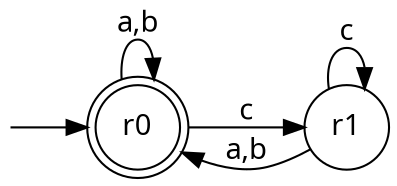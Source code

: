 digraph ej07_m3 {
	dpi=300
    rankdir=LR
	fontname="Ubuntu Mono"
	node [fontname="Ubuntu Mono", width=0.5]
	edge [fontname="Ubuntu Mono"]
	node [shape=doublecircle]; r0
	node [shape=circle]
	start [label="", shape=none, width=0, height=0]
	start -> r0
	r0 -> r0 [label="a,b"]
	r0 -> r1 [label="c"]
	r1 -> r0 [label="a,b"]
	r1 -> r1 [label="c"]
}
